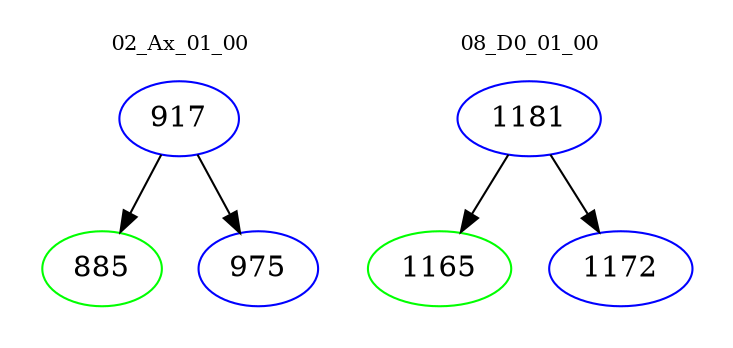 digraph{
subgraph cluster_0 {
color = white
label = "02_Ax_01_00";
fontsize=10;
T0_917 [label="917", color="blue"]
T0_917 -> T0_885 [color="black"]
T0_885 [label="885", color="green"]
T0_917 -> T0_975 [color="black"]
T0_975 [label="975", color="blue"]
}
subgraph cluster_1 {
color = white
label = "08_D0_01_00";
fontsize=10;
T1_1181 [label="1181", color="blue"]
T1_1181 -> T1_1165 [color="black"]
T1_1165 [label="1165", color="green"]
T1_1181 -> T1_1172 [color="black"]
T1_1172 [label="1172", color="blue"]
}
}
